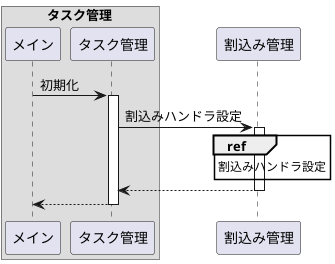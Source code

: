 @startuml

box "タスク管理"
    participant "メイン"     as main
    participant "タスク管理" as task
end box
participant "割込み管理" as Intmng

main -> task: 初期化
activate task

task -> Intmng: 割込みハンドラ設定
activate Intmng
ref over Intmng: 割込みハンドラ設定
task <-- Intmng:
deactivate Intmng

main <-- task
deactivate task

@enduml
